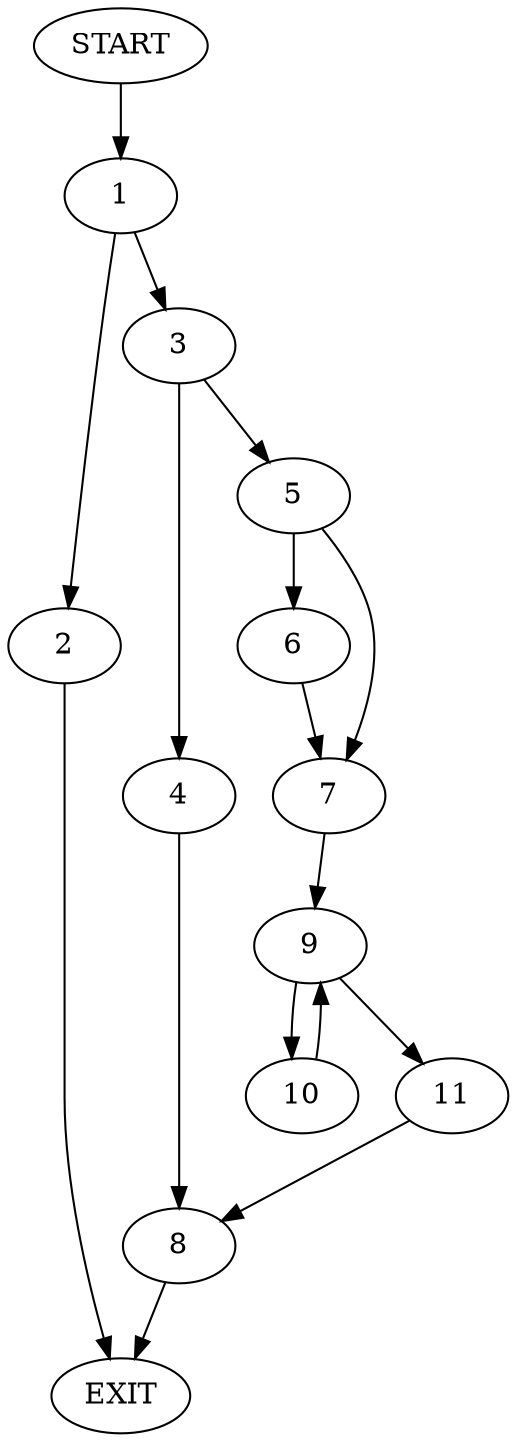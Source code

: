 digraph {
0 [label="START"]
12 [label="EXIT"]
0 -> 1
1 -> 2
1 -> 3
3 -> 4
3 -> 5
2 -> 12
5 -> 6
5 -> 7
4 -> 8
8 -> 12
6 -> 7
7 -> 9
9 -> 10
9 -> 11
10 -> 9
11 -> 8
}
